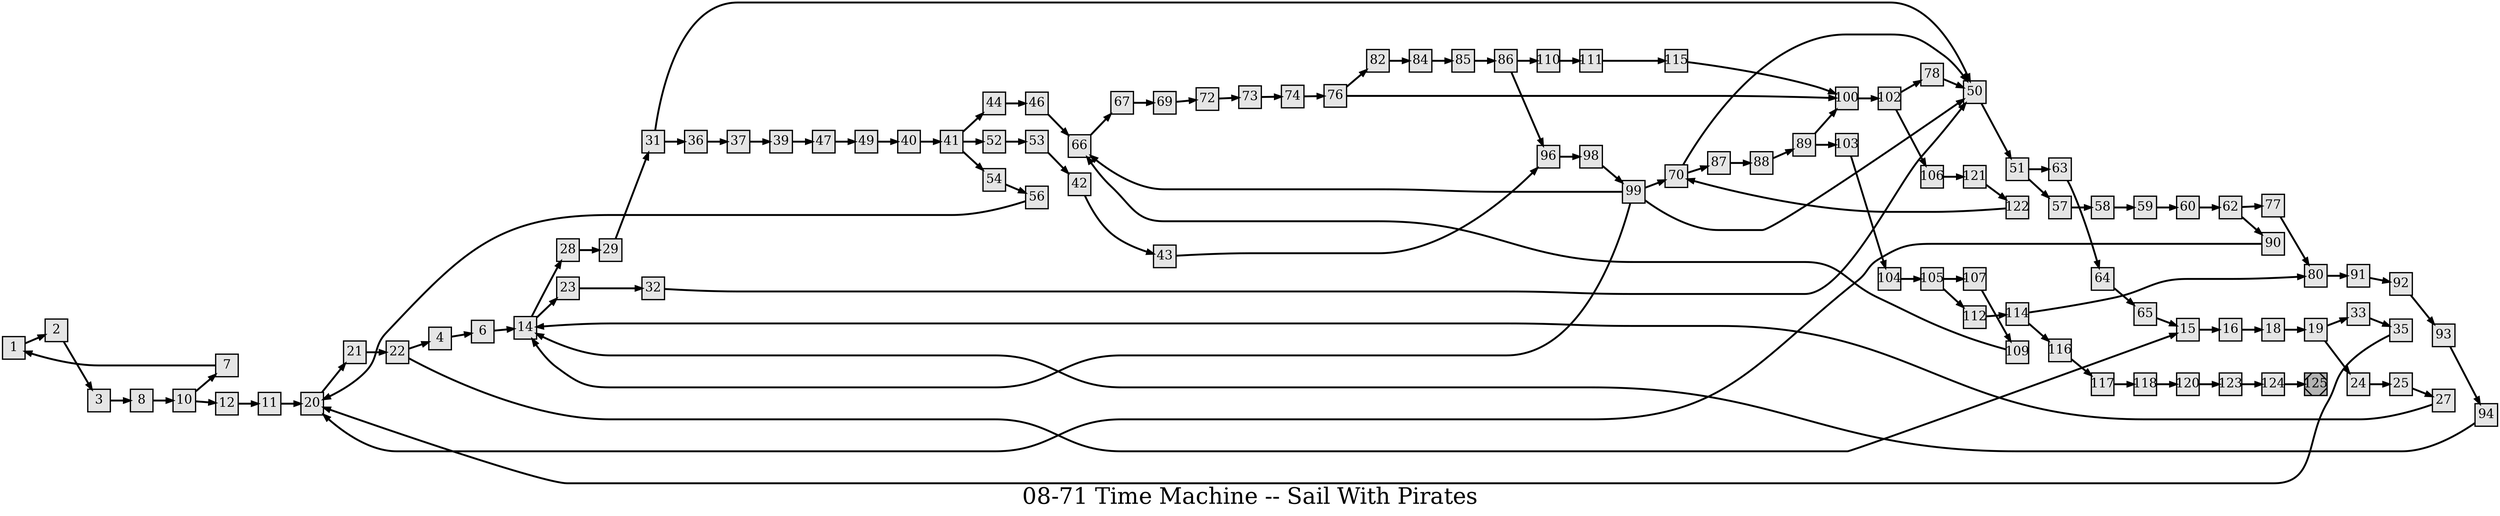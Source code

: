 digraph g{
  graph [ label="08-71 Time Machine -- Sail With Pirates" rankdir=LR, ordering=out, fontsize=36, nodesep="0.35", ranksep="0.45"];
  node  [shape=rect, penwidth=2, fontsize=20, style=filled, fillcolor=grey90, margin="0,0", labelfloat=true, regular=true, fixedsize=true];
  edge  [labelfloat=true, penwidth=3, fontsize=12];
  // ---;
  // group  : Katz;
  // id     : 08-71;
  // gbid   : 2567;
  // series : Time Machine;
  // title  : Sail With Pirates;
  // author : Jim Gasperini;
  // credit:;
  // - name : Sami Stebbins;
  // role : encoder;
  // date : 2019-05-15;
  // - name : Jeremy Douglass;
  // role : editor;
  // date : 2019-05-14;
  // render:;
  // - name   : small;
  // styles : gvStyles-small.txt;
  // engine : dot;
  
  // ---;
  
  // From | To | Label;
  1 -> 2;
  2 -> 3;
  3 -> 8;
  4 -> 6;
  6 -> 14;
  7 -> 1;
  8 -> 10;
  10 -> 7;
  10 -> 12;
  11 -> 20;
  12 -> 11;
  14 -> 28;
  14 -> 23;
  15 -> 16;
  16 -> 18;
  18 -> 19;
  19 -> 33;
  19 -> 24;
  20 -> 21;
  21 -> 22;
  22 -> 4;
  22 -> 15;
  23 -> 32;
  24 -> 25;
  25 -> 27;
  27 -> 14;
  28 -> 29;
  29 -> 31;
  31 -> 50;
  31 -> 36;
  32 -> 50;
  33 -> 35;
  35 -> 20;
  36 -> 37;
  37 -> 39;
  39 -> 47;
  40 -> 41;
  41 -> 44;
  41 -> 52;
  41 -> 54;
  42 -> 43;
  43 -> 96;
  44 -> 46;
  46 -> 66;
  47 -> 49;
  49 -> 40;
  50 -> 51;
  51 -> 63;
  51 -> 57;
  52 -> 53;
  53 -> 42;
  54 -> 56;
  56 -> 20;
  57 -> 58;
  58 -> 59;
  59 -> 60;
  60 -> 62;
  62 -> 77;
  62 -> 90;
  63 -> 64;
  64 -> 65;
  65 -> 15;
  66 -> 67;
  67 -> 69;
  69 -> 72;
  70 -> 50;
  70 -> 87;
  72 -> 73;
  73 -> 74;
  74 -> 76;
  76 -> 82;
  76 -> 100;
  77 -> 80;
  78 -> 50;
  80 -> 91;
  82 -> 84;
  84 -> 85;
  85 -> 86;
  86 -> 110;
  86 -> 96;
  87 -> 88;
  88 -> 89;
  89 -> 100;
  89 -> 103;
  90 -> 20;
  91 -> 92;
  92 -> 93;
  93 -> 94;
  94 -> 14;
  96 -> 98;
  98 -> 99;
  99 -> 14;
  99 -> 70;
  99 -> 50;
  99 -> 66;
  100 -> 102;
  102 -> 78;
  102 -> 106;
  103 -> 104;
  104 -> 105;
  105 -> 107;
  105 -> 112;
  106 -> 121;
  107 -> 109;
  109 -> 66;
  110 -> 111;
  111 -> 115;
  112 -> 114;
  114 -> 80;
  114 -> 116;
  115 -> 100;
  116 -> 117;
  117 -> 118;
  118 -> 120;
  120 -> 123;
  121 -> 122;
  122 -> 70;
  123 -> 124;
  124 -> 125;
  125	[ xlabel="E", shape=Msquare, fontsize=20, fillcolor=grey70, xlabel="" ];
}


